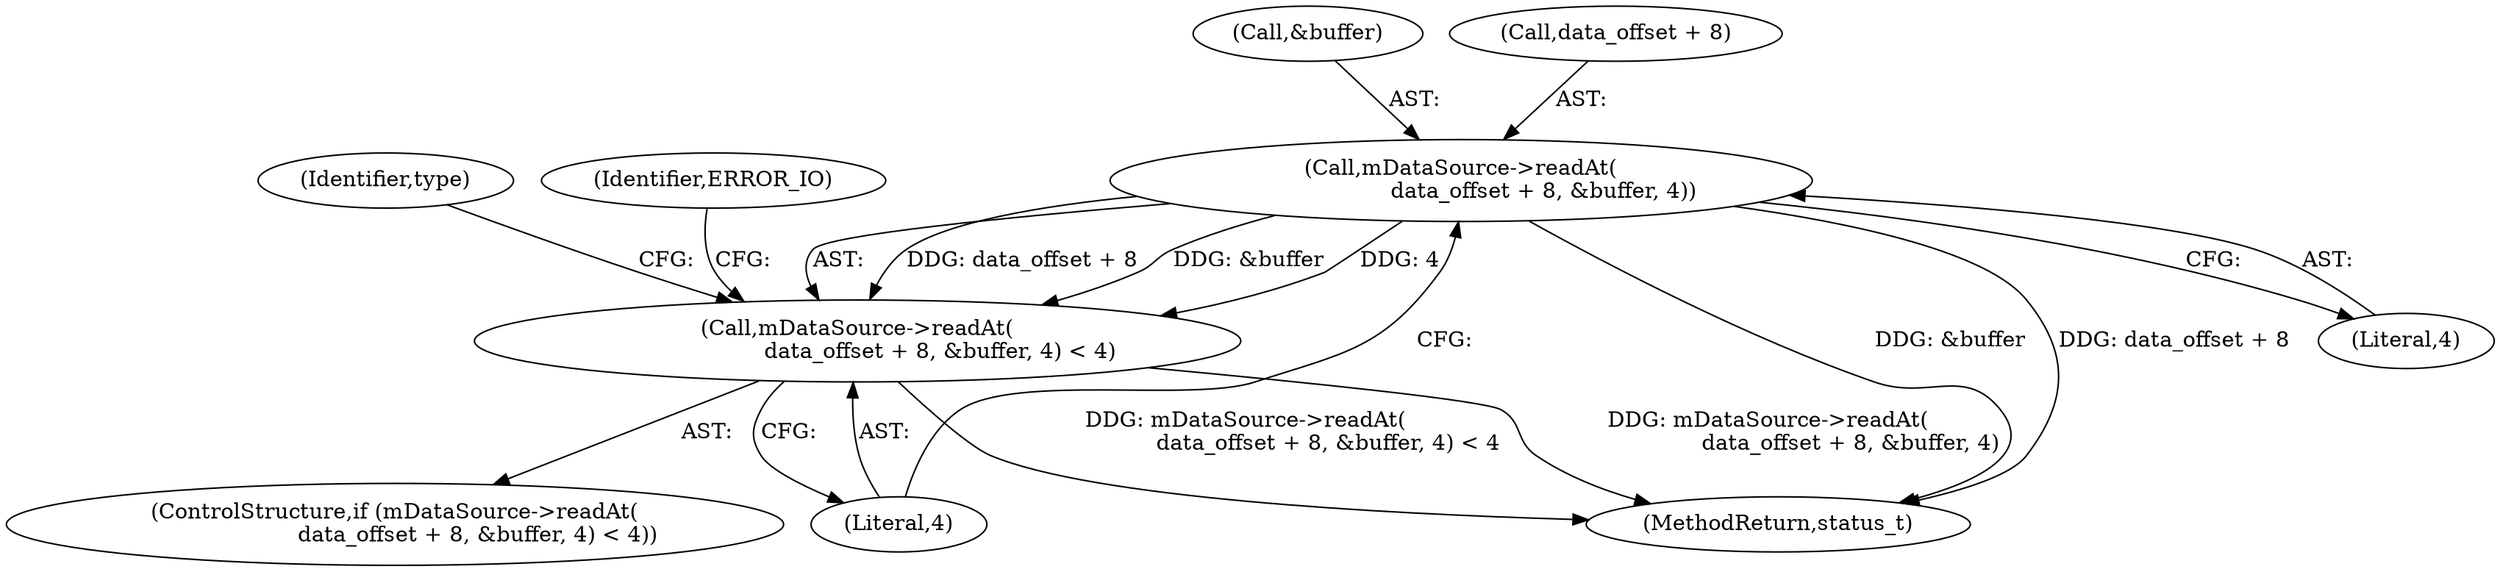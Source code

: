digraph "0_Android_f81038006b4c59a5a148dcad887371206033c28f_2@API" {
"1002917" [label="(Call,mDataSource->readAt(\n                        data_offset + 8, &buffer, 4))"];
"1002916" [label="(Call,mDataSource->readAt(\n                        data_offset + 8, &buffer, 4) < 4)"];
"1002923" [label="(Literal,4)"];
"1002921" [label="(Call,&buffer)"];
"1002918" [label="(Call,data_offset + 8)"];
"1002915" [label="(ControlStructure,if (mDataSource->readAt(\n                        data_offset + 8, &buffer, 4) < 4))"];
"1002917" [label="(Call,mDataSource->readAt(\n                        data_offset + 8, &buffer, 4))"];
"1002924" [label="(Literal,4)"];
"1002916" [label="(Call,mDataSource->readAt(\n                        data_offset + 8, &buffer, 4) < 4)"];
"1003289" [label="(MethodReturn,status_t)"];
"1002930" [label="(Identifier,type)"];
"1002927" [label="(Identifier,ERROR_IO)"];
"1002917" -> "1002916"  [label="AST: "];
"1002917" -> "1002923"  [label="CFG: "];
"1002918" -> "1002917"  [label="AST: "];
"1002921" -> "1002917"  [label="AST: "];
"1002923" -> "1002917"  [label="AST: "];
"1002924" -> "1002917"  [label="CFG: "];
"1002917" -> "1003289"  [label="DDG: &buffer"];
"1002917" -> "1003289"  [label="DDG: data_offset + 8"];
"1002917" -> "1002916"  [label="DDG: data_offset + 8"];
"1002917" -> "1002916"  [label="DDG: &buffer"];
"1002917" -> "1002916"  [label="DDG: 4"];
"1002916" -> "1002915"  [label="AST: "];
"1002916" -> "1002924"  [label="CFG: "];
"1002924" -> "1002916"  [label="AST: "];
"1002927" -> "1002916"  [label="CFG: "];
"1002930" -> "1002916"  [label="CFG: "];
"1002916" -> "1003289"  [label="DDG: mDataSource->readAt(\n                        data_offset + 8, &buffer, 4) < 4"];
"1002916" -> "1003289"  [label="DDG: mDataSource->readAt(\n                        data_offset + 8, &buffer, 4)"];
}
